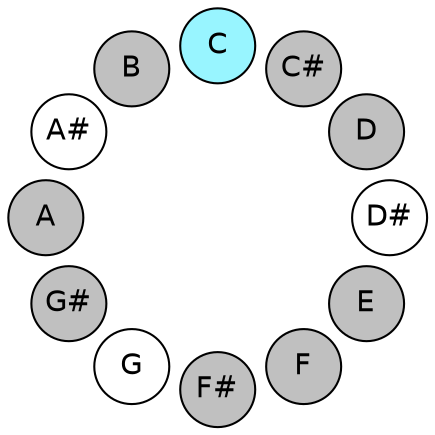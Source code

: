 
graph {

layout = circo;
mindist = .1

node [shape = circle, fontname = Helvetica, margin = 0, style = filled]
edge [style=invis]

subgraph 1 {
	"E" -- "F" -- "F#" -- "G" -- "G#" -- "A" -- "A#" -- "B" -- "C" -- "C#" -- "D" -- "D#" -- "E"
}

"C" [fillcolor = cadetblue1];
"C#" [fillcolor = gray];
"D" [fillcolor = gray];
"D#" [fillcolor = white];
"E" [fillcolor = gray];
"F" [fillcolor = gray];
"F#" [fillcolor = gray];
"G" [fillcolor = white];
"G#" [fillcolor = gray];
"A" [fillcolor = gray];
"A#" [fillcolor = white];
"B" [fillcolor = gray];
}
